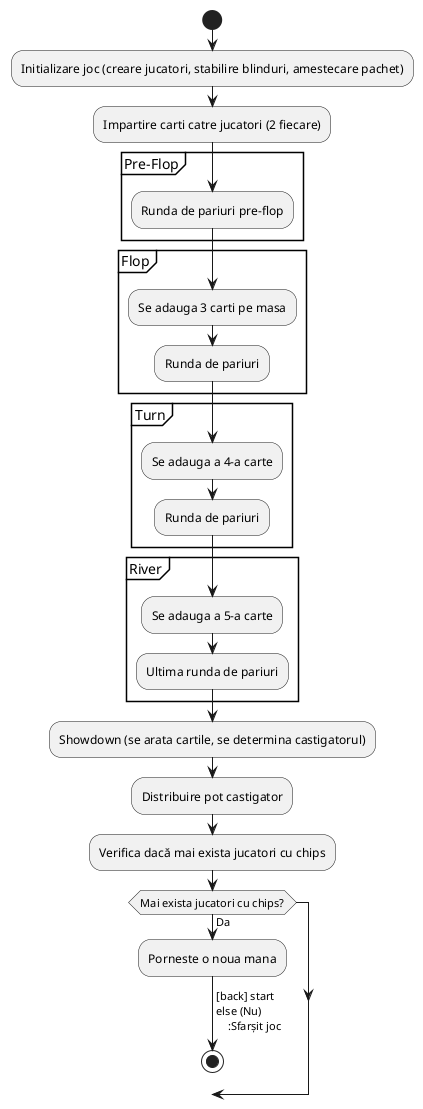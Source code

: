 @startuml
start

:Initializare joc (creare jucatori, stabilire blinduri, amestecare pachet);

:Impartire carti catre jucatori (2 fiecare);

partition "Pre-Flop" {
    :Runda de pariuri pre-flop;
}

partition "Flop" {
    :Se adauga 3 carti pe masa;
    :Runda de pariuri;
}

partition "Turn" {
    :Se adauga a 4-a carte;
    :Runda de pariuri;
}

partition "River" {
    :Se adauga a 5-a carte;
    :Ultima runda de pariuri;
}

:Showdown (se arata cartile, se determina castigatorul);

:Distribuire pot castigator;

:Verifica dacă mai exista jucatori cu chips;
if (Mai exista jucatori cu chips?) then (Da)
    :Porneste o noua mana;
    -> [back] start
else (Nu)
    :Sfarșit joc;
    stop
endif

@enduml
